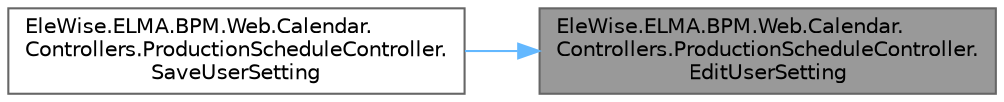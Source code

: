 digraph "EleWise.ELMA.BPM.Web.Calendar.Controllers.ProductionScheduleController.EditUserSetting"
{
 // LATEX_PDF_SIZE
  bgcolor="transparent";
  edge [fontname=Helvetica,fontsize=10,labelfontname=Helvetica,labelfontsize=10];
  node [fontname=Helvetica,fontsize=10,shape=box,height=0.2,width=0.4];
  rankdir="RL";
  Node1 [id="Node000001",label="EleWise.ELMA.BPM.Web.Calendar.\lControllers.ProductionScheduleController.\lEditUserSetting",height=0.2,width=0.4,color="gray40", fillcolor="grey60", style="filled", fontcolor="black",tooltip="Изменить пользовательские настройки"];
  Node1 -> Node2 [id="edge1_Node000001_Node000002",dir="back",color="steelblue1",style="solid",tooltip=" "];
  Node2 [id="Node000002",label="EleWise.ELMA.BPM.Web.Calendar.\lControllers.ProductionScheduleController.\lSaveUserSetting",height=0.2,width=0.4,color="grey40", fillcolor="white", style="filled",URL="$class_ele_wise_1_1_e_l_m_a_1_1_b_p_m_1_1_web_1_1_calendar_1_1_controllers_1_1_production_schedule_controller.html#a2c8c823625c6b68ea808e0844e668963",tooltip="Сохранить пользовательские настройки проихводственного календаря"];
}

